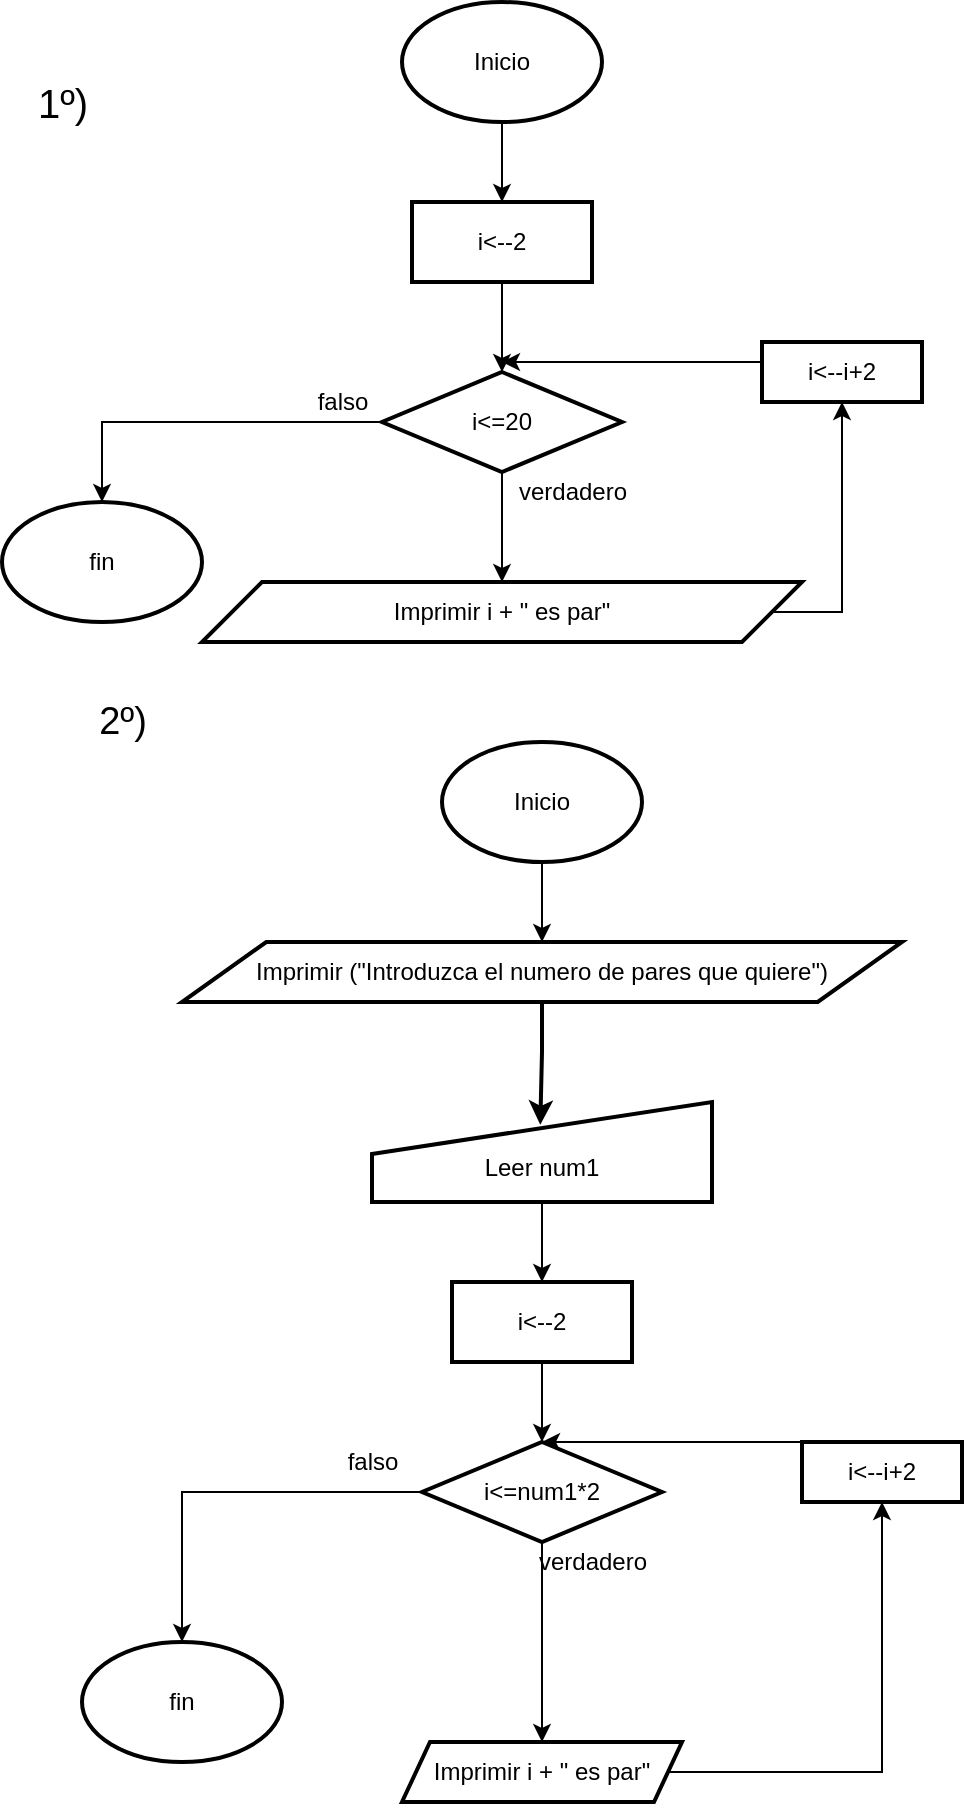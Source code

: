 <mxfile>
    <diagram id="jLAO_H0LuxF_OsP2mbq0" name="Página-1">
        <mxGraphModel dx="825" dy="473" grid="1" gridSize="10" guides="1" tooltips="1" connect="1" arrows="1" fold="1" page="1" pageScale="1" pageWidth="827" pageHeight="1169" math="0" shadow="0">
            <root>
                <mxCell id="0"/>
                <mxCell id="1" parent="0"/>
                <mxCell id="2" style="edgeStyle=orthogonalEdgeStyle;rounded=0;orthogonalLoop=1;jettySize=auto;html=1;entryX=0.5;entryY=0;entryDx=0;entryDy=0;" parent="1" source="3" target="14" edge="1">
                    <mxGeometry relative="1" as="geometry">
                        <mxPoint x="310" y="120" as="targetPoint"/>
                    </mxGeometry>
                </mxCell>
                <mxCell id="3" value="Inicio" style="strokeWidth=2;html=1;shape=mxgraph.flowchart.start_1;whiteSpace=wrap;" parent="1" vertex="1">
                    <mxGeometry x="260" y="20" width="100" height="60" as="geometry"/>
                </mxCell>
                <mxCell id="4" style="edgeStyle=orthogonalEdgeStyle;rounded=0;orthogonalLoop=1;jettySize=auto;html=1;entryX=0.5;entryY=0;entryDx=0;entryDy=0;" parent="1" source="6" target="8" edge="1">
                    <mxGeometry relative="1" as="geometry"/>
                </mxCell>
                <mxCell id="5" style="edgeStyle=orthogonalEdgeStyle;rounded=0;orthogonalLoop=1;jettySize=auto;html=1;exitX=0;exitY=0.5;exitDx=0;exitDy=0;exitPerimeter=0;entryX=0.5;entryY=0;entryDx=0;entryDy=0;entryPerimeter=0;startArrow=none;" parent="1" source="6" target="12" edge="1">
                    <mxGeometry relative="1" as="geometry">
                        <mxPoint x="220" y="470" as="targetPoint"/>
                        <mxPoint x="210" y="230" as="sourcePoint"/>
                    </mxGeometry>
                </mxCell>
                <mxCell id="6" value="i&amp;lt;=20" style="strokeWidth=2;html=1;shape=mxgraph.flowchart.decision;whiteSpace=wrap;" parent="1" vertex="1">
                    <mxGeometry x="250" y="205" width="120" height="50" as="geometry"/>
                </mxCell>
                <mxCell id="7" style="edgeStyle=orthogonalEdgeStyle;rounded=0;orthogonalLoop=1;jettySize=auto;html=1;exitX=1;exitY=0.5;exitDx=0;exitDy=0;entryX=0.5;entryY=1;entryDx=0;entryDy=0;" parent="1" source="8" target="10" edge="1">
                    <mxGeometry relative="1" as="geometry">
                        <mxPoint x="440" y="400" as="targetPoint"/>
                        <Array as="points">
                            <mxPoint x="480" y="325"/>
                        </Array>
                    </mxGeometry>
                </mxCell>
                <mxCell id="8" value="Imprimir i + &quot; es par&quot;" style="shape=parallelogram;html=1;strokeWidth=2;perimeter=parallelogramPerimeter;whiteSpace=wrap;rounded=1;arcSize=0;size=0.1;" parent="1" vertex="1">
                    <mxGeometry x="160" y="310" width="300" height="30" as="geometry"/>
                </mxCell>
                <mxCell id="9" style="edgeStyle=orthogonalEdgeStyle;rounded=0;orthogonalLoop=1;jettySize=auto;html=1;exitX=0;exitY=0.5;exitDx=0;exitDy=0;" parent="1" source="10" edge="1">
                    <mxGeometry relative="1" as="geometry">
                        <mxPoint x="310" y="200" as="targetPoint"/>
                        <Array as="points">
                            <mxPoint x="470" y="200"/>
                            <mxPoint x="310" y="200"/>
                        </Array>
                    </mxGeometry>
                </mxCell>
                <mxCell id="10" value="i&amp;lt;--i+2" style="shape=parallelogram;html=1;strokeWidth=2;perimeter=parallelogramPerimeter;whiteSpace=wrap;rounded=1;arcSize=0;size=0;horizontal=1;" parent="1" vertex="1">
                    <mxGeometry x="440" y="190" width="80" height="30" as="geometry"/>
                </mxCell>
                <mxCell id="12" value="fin" style="strokeWidth=2;html=1;shape=mxgraph.flowchart.start_1;whiteSpace=wrap;" parent="1" vertex="1">
                    <mxGeometry x="60.0" y="270" width="100" height="60" as="geometry"/>
                </mxCell>
                <mxCell id="13" style="edgeStyle=orthogonalEdgeStyle;rounded=0;orthogonalLoop=1;jettySize=auto;html=1;entryX=0.5;entryY=0;entryDx=0;entryDy=0;entryPerimeter=0;" parent="1" source="14" target="6" edge="1">
                    <mxGeometry relative="1" as="geometry"/>
                </mxCell>
                <mxCell id="14" value="i&amp;lt;--2" style="shape=parallelogram;html=1;strokeWidth=2;perimeter=parallelogramPerimeter;whiteSpace=wrap;rounded=1;arcSize=0;size=0;" parent="1" vertex="1">
                    <mxGeometry x="265" y="120" width="90" height="40" as="geometry"/>
                </mxCell>
                <mxCell id="15" value="verdadero" style="text;html=1;align=center;verticalAlign=middle;resizable=0;points=[];autosize=1;strokeColor=none;" parent="1" vertex="1">
                    <mxGeometry x="310" y="255" width="70" height="20" as="geometry"/>
                </mxCell>
                <mxCell id="23" value="&lt;font style=&quot;font-size: 20px&quot;&gt;1º)&lt;/font&gt;" style="text;html=1;align=center;verticalAlign=middle;resizable=0;points=[];autosize=1;strokeColor=none;" vertex="1" parent="1">
                    <mxGeometry x="70" y="60" width="40" height="20" as="geometry"/>
                </mxCell>
                <mxCell id="25" value="falso" style="text;html=1;align=center;verticalAlign=middle;resizable=0;points=[];autosize=1;strokeColor=none;" vertex="1" parent="1">
                    <mxGeometry x="210" y="210" width="40" height="20" as="geometry"/>
                </mxCell>
                <mxCell id="26" style="edgeStyle=orthogonalEdgeStyle;rounded=0;orthogonalLoop=1;jettySize=auto;html=1;entryX=0.5;entryY=0;entryDx=0;entryDy=0;" edge="1" parent="1" source="27" target="41">
                    <mxGeometry relative="1" as="geometry"/>
                </mxCell>
                <mxCell id="27" value="Inicio" style="strokeWidth=2;html=1;shape=mxgraph.flowchart.start_1;whiteSpace=wrap;" vertex="1" parent="1">
                    <mxGeometry x="280" y="390" width="100" height="60" as="geometry"/>
                </mxCell>
                <mxCell id="28" style="edgeStyle=orthogonalEdgeStyle;rounded=0;orthogonalLoop=1;jettySize=auto;html=1;entryX=0.5;entryY=0;entryDx=0;entryDy=0;" edge="1" parent="1" source="30" target="32">
                    <mxGeometry relative="1" as="geometry"/>
                </mxCell>
                <mxCell id="29" style="edgeStyle=orthogonalEdgeStyle;rounded=0;orthogonalLoop=1;jettySize=auto;html=1;exitX=0;exitY=0.5;exitDx=0;exitDy=0;exitPerimeter=0;entryX=0.5;entryY=0;entryDx=0;entryDy=0;entryPerimeter=0;" edge="1" parent="1" source="30" target="36">
                    <mxGeometry relative="1" as="geometry">
                        <mxPoint x="240" y="960" as="targetPoint"/>
                    </mxGeometry>
                </mxCell>
                <mxCell id="30" value="i&amp;lt;=num1*2" style="strokeWidth=2;html=1;shape=mxgraph.flowchart.decision;whiteSpace=wrap;" vertex="1" parent="1">
                    <mxGeometry x="270" y="740" width="120" height="50" as="geometry"/>
                </mxCell>
                <mxCell id="31" style="edgeStyle=orthogonalEdgeStyle;rounded=0;orthogonalLoop=1;jettySize=auto;html=1;exitX=1;exitY=0.5;exitDx=0;exitDy=0;entryX=0.5;entryY=1;entryDx=0;entryDy=0;" edge="1" parent="1" source="32" target="34">
                    <mxGeometry relative="1" as="geometry">
                        <mxPoint x="460" y="890" as="targetPoint"/>
                        <Array as="points">
                            <mxPoint x="500" y="905"/>
                        </Array>
                    </mxGeometry>
                </mxCell>
                <mxCell id="32" value="Imprimir i + &quot; es par&quot;" style="shape=parallelogram;html=1;strokeWidth=2;perimeter=parallelogramPerimeter;whiteSpace=wrap;rounded=1;arcSize=0;size=0.1;" vertex="1" parent="1">
                    <mxGeometry x="260" y="890" width="140" height="30" as="geometry"/>
                </mxCell>
                <mxCell id="33" style="edgeStyle=orthogonalEdgeStyle;rounded=0;orthogonalLoop=1;jettySize=auto;html=1;" edge="1" parent="1" source="34">
                    <mxGeometry relative="1" as="geometry">
                        <mxPoint x="330" y="740" as="targetPoint"/>
                        <Array as="points">
                            <mxPoint x="330" y="740"/>
                        </Array>
                    </mxGeometry>
                </mxCell>
                <mxCell id="34" value="i&amp;lt;--i+2" style="shape=parallelogram;html=1;strokeWidth=2;perimeter=parallelogramPerimeter;whiteSpace=wrap;rounded=1;arcSize=0;size=0;horizontal=1;" vertex="1" parent="1">
                    <mxGeometry x="460" y="740" width="80" height="30" as="geometry"/>
                </mxCell>
                <mxCell id="35" value="falso" style="text;html=1;align=center;verticalAlign=middle;resizable=0;points=[];autosize=1;strokeColor=none;" vertex="1" parent="1">
                    <mxGeometry x="225" y="740" width="40" height="20" as="geometry"/>
                </mxCell>
                <mxCell id="36" value="fin" style="strokeWidth=2;html=1;shape=mxgraph.flowchart.start_1;whiteSpace=wrap;" vertex="1" parent="1">
                    <mxGeometry x="100" y="840" width="100" height="60" as="geometry"/>
                </mxCell>
                <mxCell id="37" style="edgeStyle=orthogonalEdgeStyle;rounded=0;orthogonalLoop=1;jettySize=auto;html=1;entryX=0.5;entryY=0;entryDx=0;entryDy=0;entryPerimeter=0;" edge="1" parent="1" source="38" target="30">
                    <mxGeometry relative="1" as="geometry"/>
                </mxCell>
                <mxCell id="38" value="i&amp;lt;--2" style="shape=parallelogram;html=1;strokeWidth=2;perimeter=parallelogramPerimeter;whiteSpace=wrap;rounded=1;arcSize=0;size=0;" vertex="1" parent="1">
                    <mxGeometry x="285" y="660" width="90" height="40" as="geometry"/>
                </mxCell>
                <mxCell id="39" value="verdadero" style="text;html=1;align=center;verticalAlign=middle;resizable=0;points=[];autosize=1;strokeColor=none;" vertex="1" parent="1">
                    <mxGeometry x="320" y="790" width="70" height="20" as="geometry"/>
                </mxCell>
                <mxCell id="40" style="edgeStyle=orthogonalEdgeStyle;rounded=0;orthogonalLoop=1;jettySize=auto;html=1;entryX=0.495;entryY=0.228;entryDx=0;entryDy=0;entryPerimeter=0;strokeWidth=2;" edge="1" parent="1" source="41" target="43">
                    <mxGeometry relative="1" as="geometry">
                        <mxPoint x="330" y="730" as="targetPoint"/>
                    </mxGeometry>
                </mxCell>
                <mxCell id="41" value="Imprimir (&quot;Introduzca el numero de pares que quiere&quot;)" style="shape=parallelogram;html=1;strokeWidth=2;perimeter=parallelogramPerimeter;whiteSpace=wrap;rounded=1;arcSize=0;size=0.117;" vertex="1" parent="1">
                    <mxGeometry x="150" y="490" width="360" height="30" as="geometry"/>
                </mxCell>
                <mxCell id="42" style="edgeStyle=orthogonalEdgeStyle;rounded=0;orthogonalLoop=1;jettySize=auto;html=1;entryX=0.5;entryY=0;entryDx=0;entryDy=0;" edge="1" parent="1" source="43" target="38">
                    <mxGeometry relative="1" as="geometry"/>
                </mxCell>
                <mxCell id="43" value="&lt;br&gt;Leer num1" style="html=1;strokeWidth=2;shape=manualInput;whiteSpace=wrap;rounded=1;size=26;arcSize=0;" vertex="1" parent="1">
                    <mxGeometry x="245" y="570" width="170" height="50" as="geometry"/>
                </mxCell>
                <mxCell id="44" value="&lt;font style=&quot;font-size: 19px&quot;&gt;2º)&lt;/font&gt;" style="text;html=1;align=center;verticalAlign=middle;resizable=0;points=[];autosize=1;strokeColor=none;" vertex="1" parent="1">
                    <mxGeometry x="100" y="370" width="40" height="20" as="geometry"/>
                </mxCell>
            </root>
        </mxGraphModel>
    </diagram>
</mxfile>
